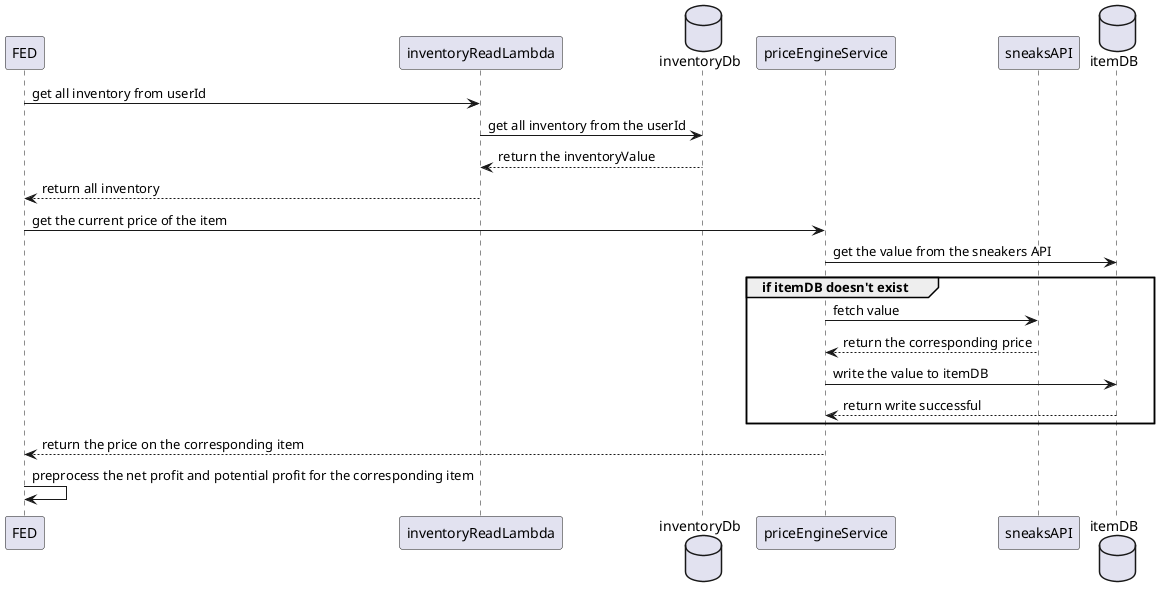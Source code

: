 @startuml
participant FED as FED
participant inventoryReadLambda as readLambda
database inventoryDb as inventoryDB
participant priceEngineService as PES
participant sneaksAPI as sneaksAPI
database itemDB as itemDB

FED -> readLambda: get all inventory from userId
readLambda -> inventoryDB: get all inventory from the userId
readLambda <-- inventoryDB: return the inventoryValue
FED <-- readLambda: return all inventory

FED -> PES: get the current price of the item
PES -> itemDB: get the value from the sneakers API
group if itemDB doesn't exist
PES -> sneaksAPI: fetch value
PES <-- sneaksAPI: return the corresponding price
PES -> itemDB: write the value to itemDB
PES <-- itemDB: return write successful
end

FED <-- PES: return the price on the corresponding item

FED -> FED: preprocess the net profit and potential profit for the corresponding item
@enduml